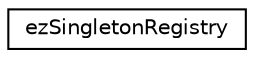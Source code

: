 digraph "Graphical Class Hierarchy"
{
 // LATEX_PDF_SIZE
  edge [fontname="Helvetica",fontsize="10",labelfontname="Helvetica",labelfontsize="10"];
  node [fontname="Helvetica",fontsize="10",shape=record];
  rankdir="LR";
  Node0 [label="ezSingletonRegistry",height=0.2,width=0.4,color="black", fillcolor="white", style="filled",URL="$dd/d65/classez_singleton_registry.htm",tooltip="ezSingletonRegistry knows about all singleton instances of classes that use EZ_DECLARE_SINGLETON."];
}
